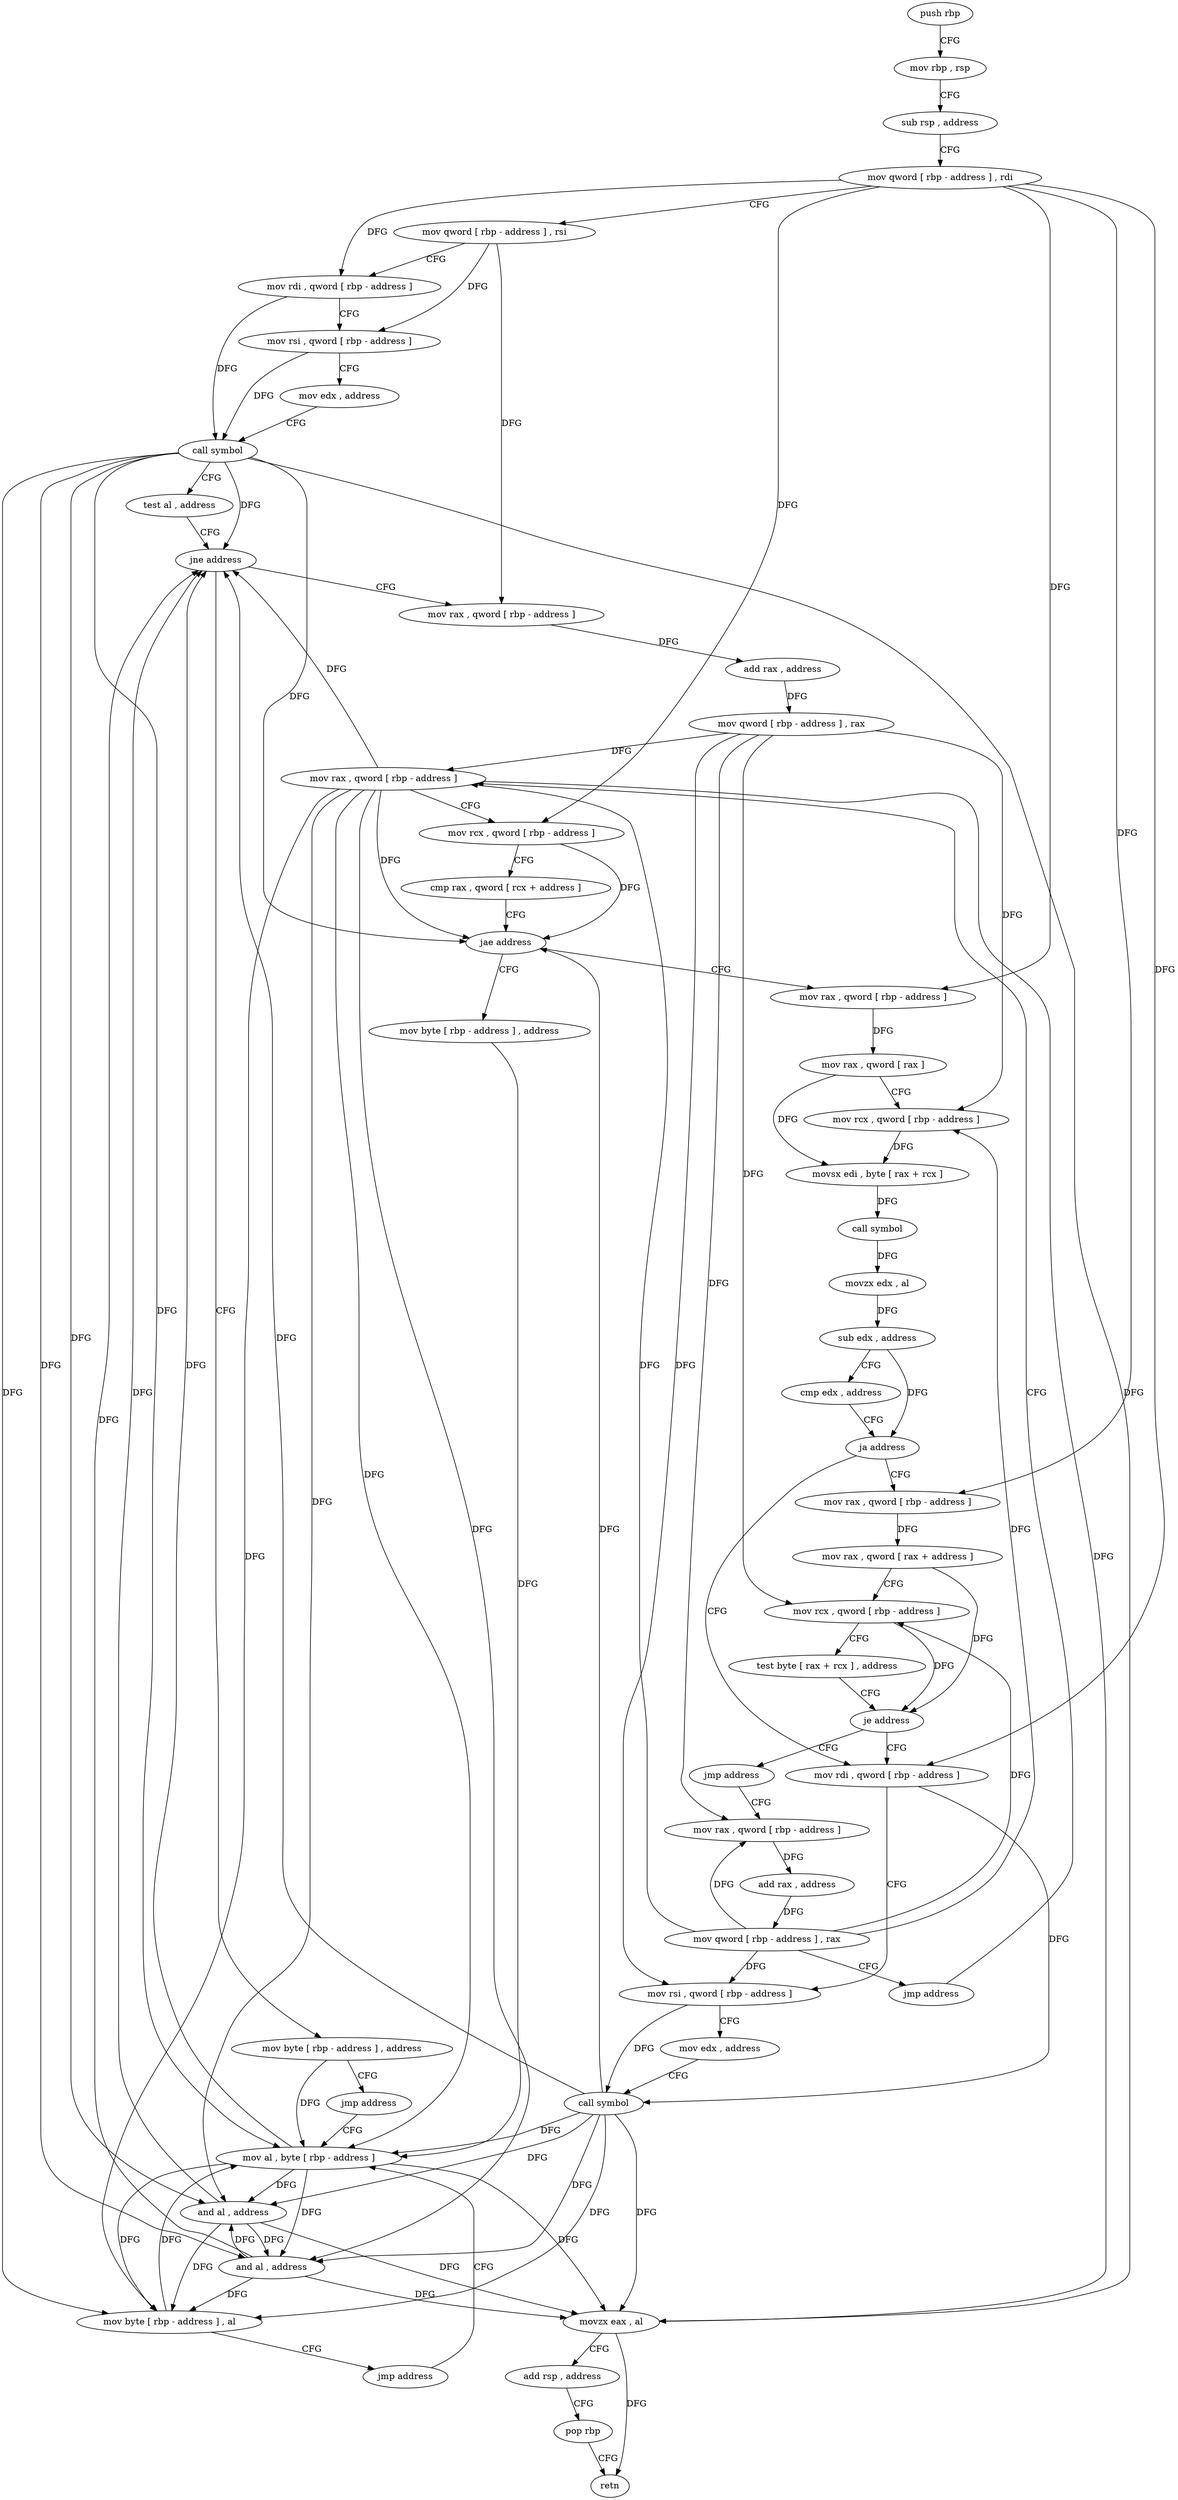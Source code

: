 digraph "func" {
"4209888" [label = "push rbp" ]
"4209889" [label = "mov rbp , rsp" ]
"4209892" [label = "sub rsp , address" ]
"4209896" [label = "mov qword [ rbp - address ] , rdi" ]
"4209900" [label = "mov qword [ rbp - address ] , rsi" ]
"4209904" [label = "mov rdi , qword [ rbp - address ]" ]
"4209908" [label = "mov rsi , qword [ rbp - address ]" ]
"4209912" [label = "mov edx , address" ]
"4209917" [label = "call symbol" ]
"4209922" [label = "test al , address" ]
"4209924" [label = "jne address" ]
"4209939" [label = "mov rax , qword [ rbp - address ]" ]
"4209930" [label = "mov byte [ rbp - address ] , address" ]
"4209943" [label = "add rax , address" ]
"4209949" [label = "mov qword [ rbp - address ] , rax" ]
"4209953" [label = "mov rax , qword [ rbp - address ]" ]
"4209934" [label = "jmp address" ]
"4210084" [label = "mov al , byte [ rbp - address ]" ]
"4210080" [label = "mov byte [ rbp - address ] , address" ]
"4209971" [label = "mov rax , qword [ rbp - address ]" ]
"4209975" [label = "mov rax , qword [ rax ]" ]
"4209978" [label = "mov rcx , qword [ rbp - address ]" ]
"4209982" [label = "movsx edi , byte [ rax + rcx ]" ]
"4209986" [label = "call symbol" ]
"4209991" [label = "movzx edx , al" ]
"4209994" [label = "sub edx , address" ]
"4209997" [label = "cmp edx , address" ]
"4210000" [label = "ja address" ]
"4210028" [label = "mov rdi , qword [ rbp - address ]" ]
"4210006" [label = "mov rax , qword [ rbp - address ]" ]
"4210087" [label = "and al , address" ]
"4210089" [label = "movzx eax , al" ]
"4210092" [label = "add rsp , address" ]
"4210096" [label = "pop rbp" ]
"4210097" [label = "retn" ]
"4210032" [label = "mov rsi , qword [ rbp - address ]" ]
"4210036" [label = "mov edx , address" ]
"4210041" [label = "call symbol" ]
"4210046" [label = "and al , address" ]
"4210048" [label = "mov byte [ rbp - address ] , al" ]
"4210051" [label = "jmp address" ]
"4210010" [label = "mov rax , qword [ rax + address ]" ]
"4210014" [label = "mov rcx , qword [ rbp - address ]" ]
"4210018" [label = "test byte [ rax + rcx ] , address" ]
"4210022" [label = "je address" ]
"4210056" [label = "jmp address" ]
"4210061" [label = "mov rax , qword [ rbp - address ]" ]
"4210065" [label = "add rax , address" ]
"4210071" [label = "mov qword [ rbp - address ] , rax" ]
"4210075" [label = "jmp address" ]
"4209957" [label = "mov rcx , qword [ rbp - address ]" ]
"4209961" [label = "cmp rax , qword [ rcx + address ]" ]
"4209965" [label = "jae address" ]
"4209888" -> "4209889" [ label = "CFG" ]
"4209889" -> "4209892" [ label = "CFG" ]
"4209892" -> "4209896" [ label = "CFG" ]
"4209896" -> "4209900" [ label = "CFG" ]
"4209896" -> "4209904" [ label = "DFG" ]
"4209896" -> "4209957" [ label = "DFG" ]
"4209896" -> "4209971" [ label = "DFG" ]
"4209896" -> "4210028" [ label = "DFG" ]
"4209896" -> "4210006" [ label = "DFG" ]
"4209900" -> "4209904" [ label = "CFG" ]
"4209900" -> "4209908" [ label = "DFG" ]
"4209900" -> "4209939" [ label = "DFG" ]
"4209904" -> "4209908" [ label = "CFG" ]
"4209904" -> "4209917" [ label = "DFG" ]
"4209908" -> "4209912" [ label = "CFG" ]
"4209908" -> "4209917" [ label = "DFG" ]
"4209912" -> "4209917" [ label = "CFG" ]
"4209917" -> "4209922" [ label = "CFG" ]
"4209917" -> "4209924" [ label = "DFG" ]
"4209917" -> "4209965" [ label = "DFG" ]
"4209917" -> "4210084" [ label = "DFG" ]
"4209917" -> "4210087" [ label = "DFG" ]
"4209917" -> "4210089" [ label = "DFG" ]
"4209917" -> "4210046" [ label = "DFG" ]
"4209917" -> "4210048" [ label = "DFG" ]
"4209922" -> "4209924" [ label = "CFG" ]
"4209924" -> "4209939" [ label = "CFG" ]
"4209924" -> "4209930" [ label = "CFG" ]
"4209939" -> "4209943" [ label = "DFG" ]
"4209930" -> "4209934" [ label = "CFG" ]
"4209930" -> "4210084" [ label = "DFG" ]
"4209943" -> "4209949" [ label = "DFG" ]
"4209949" -> "4209953" [ label = "DFG" ]
"4209949" -> "4209978" [ label = "DFG" ]
"4209949" -> "4210032" [ label = "DFG" ]
"4209949" -> "4210014" [ label = "DFG" ]
"4209949" -> "4210061" [ label = "DFG" ]
"4209953" -> "4209957" [ label = "CFG" ]
"4209953" -> "4209924" [ label = "DFG" ]
"4209953" -> "4209965" [ label = "DFG" ]
"4209953" -> "4210084" [ label = "DFG" ]
"4209953" -> "4210087" [ label = "DFG" ]
"4209953" -> "4210089" [ label = "DFG" ]
"4209953" -> "4210046" [ label = "DFG" ]
"4209953" -> "4210048" [ label = "DFG" ]
"4209934" -> "4210084" [ label = "CFG" ]
"4210084" -> "4210087" [ label = "DFG" ]
"4210084" -> "4209924" [ label = "DFG" ]
"4210084" -> "4210089" [ label = "DFG" ]
"4210084" -> "4210046" [ label = "DFG" ]
"4210084" -> "4210048" [ label = "DFG" ]
"4210080" -> "4210084" [ label = "DFG" ]
"4209971" -> "4209975" [ label = "DFG" ]
"4209975" -> "4209978" [ label = "CFG" ]
"4209975" -> "4209982" [ label = "DFG" ]
"4209978" -> "4209982" [ label = "DFG" ]
"4209982" -> "4209986" [ label = "DFG" ]
"4209986" -> "4209991" [ label = "DFG" ]
"4209991" -> "4209994" [ label = "DFG" ]
"4209994" -> "4209997" [ label = "CFG" ]
"4209994" -> "4210000" [ label = "DFG" ]
"4209997" -> "4210000" [ label = "CFG" ]
"4210000" -> "4210028" [ label = "CFG" ]
"4210000" -> "4210006" [ label = "CFG" ]
"4210028" -> "4210032" [ label = "CFG" ]
"4210028" -> "4210041" [ label = "DFG" ]
"4210006" -> "4210010" [ label = "DFG" ]
"4210087" -> "4210089" [ label = "DFG" ]
"4210087" -> "4209924" [ label = "DFG" ]
"4210087" -> "4210046" [ label = "DFG" ]
"4210087" -> "4210048" [ label = "DFG" ]
"4210089" -> "4210092" [ label = "CFG" ]
"4210089" -> "4210097" [ label = "DFG" ]
"4210092" -> "4210096" [ label = "CFG" ]
"4210096" -> "4210097" [ label = "CFG" ]
"4210032" -> "4210036" [ label = "CFG" ]
"4210032" -> "4210041" [ label = "DFG" ]
"4210036" -> "4210041" [ label = "CFG" ]
"4210041" -> "4210046" [ label = "DFG" ]
"4210041" -> "4209924" [ label = "DFG" ]
"4210041" -> "4210087" [ label = "DFG" ]
"4210041" -> "4210089" [ label = "DFG" ]
"4210041" -> "4209965" [ label = "DFG" ]
"4210041" -> "4210084" [ label = "DFG" ]
"4210041" -> "4210048" [ label = "DFG" ]
"4210046" -> "4210048" [ label = "DFG" ]
"4210046" -> "4209924" [ label = "DFG" ]
"4210046" -> "4210087" [ label = "DFG" ]
"4210046" -> "4210089" [ label = "DFG" ]
"4210048" -> "4210051" [ label = "CFG" ]
"4210048" -> "4210084" [ label = "DFG" ]
"4210051" -> "4210084" [ label = "CFG" ]
"4210010" -> "4210014" [ label = "CFG" ]
"4210010" -> "4210022" [ label = "DFG" ]
"4210014" -> "4210018" [ label = "CFG" ]
"4210014" -> "4210022" [ label = "DFG" ]
"4210018" -> "4210022" [ label = "CFG" ]
"4210022" -> "4210056" [ label = "CFG" ]
"4210022" -> "4210028" [ label = "CFG" ]
"4210056" -> "4210061" [ label = "CFG" ]
"4210061" -> "4210065" [ label = "DFG" ]
"4210065" -> "4210071" [ label = "DFG" ]
"4210071" -> "4210075" [ label = "CFG" ]
"4210071" -> "4209953" [ label = "DFG" ]
"4210071" -> "4209978" [ label = "DFG" ]
"4210071" -> "4210032" [ label = "DFG" ]
"4210071" -> "4210014" [ label = "DFG" ]
"4210071" -> "4210061" [ label = "DFG" ]
"4210075" -> "4209953" [ label = "CFG" ]
"4209957" -> "4209961" [ label = "CFG" ]
"4209957" -> "4209965" [ label = "DFG" ]
"4209961" -> "4209965" [ label = "CFG" ]
"4209965" -> "4210080" [ label = "CFG" ]
"4209965" -> "4209971" [ label = "CFG" ]
}

